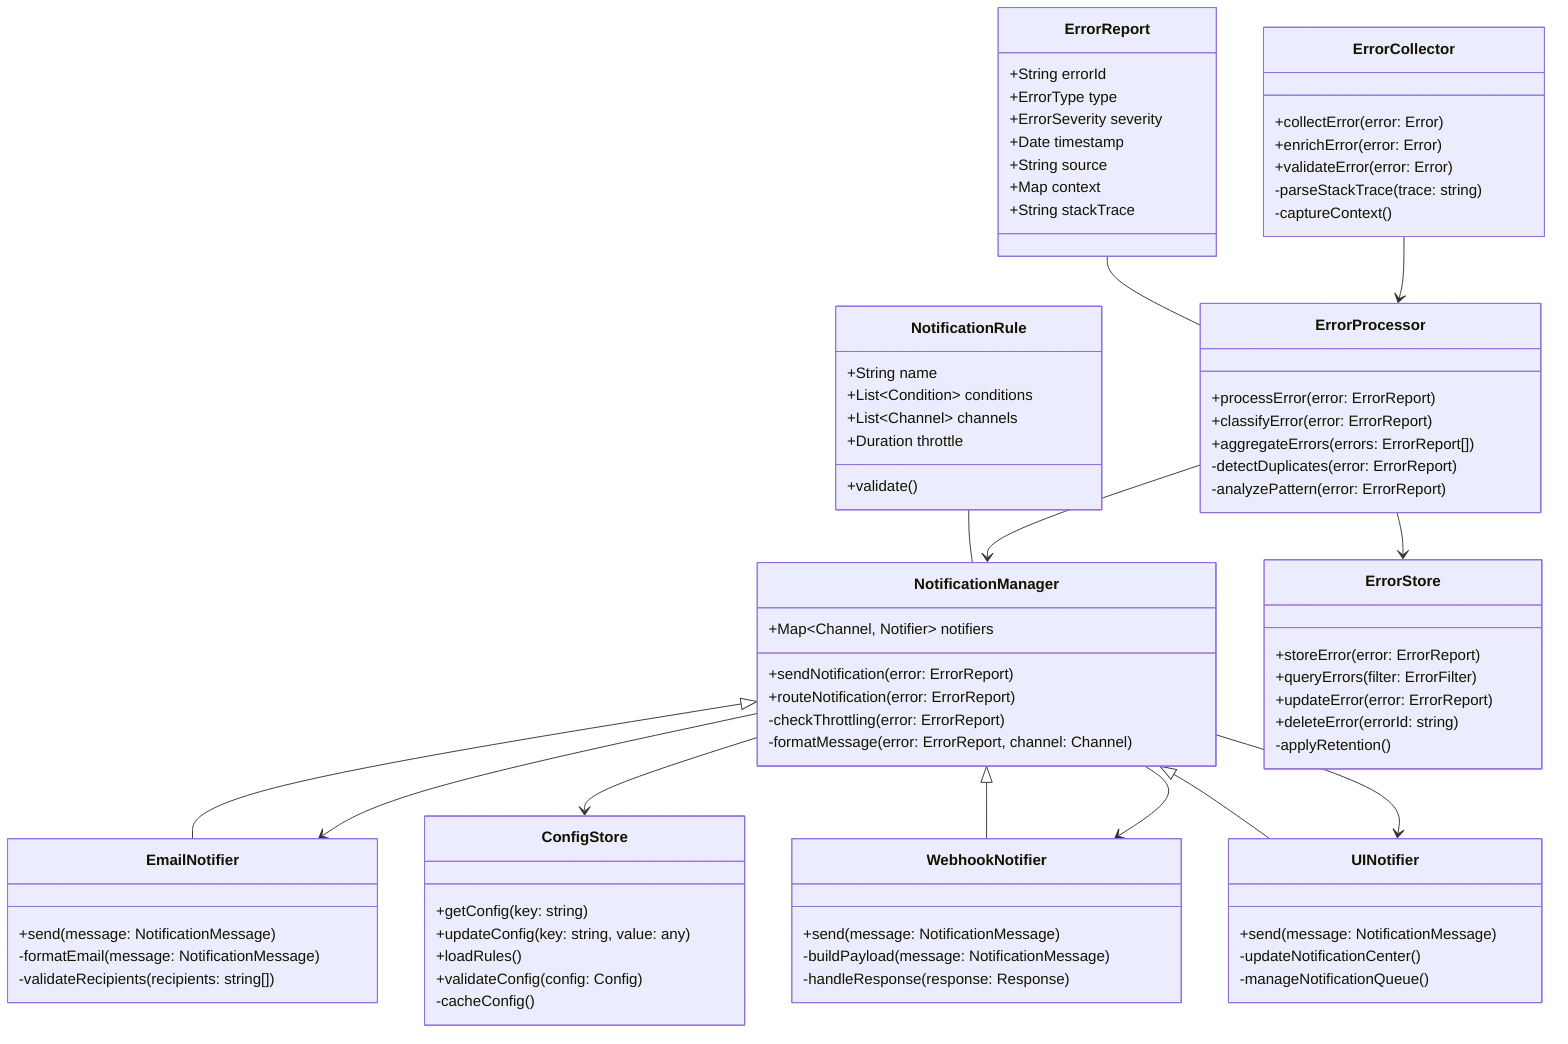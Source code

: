 classDiagram
    class ErrorCollector {
        +collectError(error: Error)
        +enrichError(error: Error)
        +validateError(error: Error)
        -parseStackTrace(trace: string)
        -captureContext()
    }

    class ErrorProcessor {
        +processError(error: ErrorReport)
        +classifyError(error: ErrorReport)
        +aggregateErrors(errors: ErrorReport[])
        -detectDuplicates(error: ErrorReport)
        -analyzePattern(error: ErrorReport)
    }

    class NotificationManager {
        +Map~Channel, Notifier~ notifiers
        +sendNotification(error: ErrorReport)
        +routeNotification(error: ErrorReport)
        -checkThrottling(error: ErrorReport)
        -formatMessage(error: ErrorReport, channel: Channel)
    }

    class ErrorStore {
        +storeError(error: ErrorReport)
        +queryErrors(filter: ErrorFilter)
        +updateError(error: ErrorReport)
        +deleteError(errorId: string)
        -applyRetention()
    }

    class ConfigStore {
        +getConfig(key: string)
        +updateConfig(key: string, value: any)
        +loadRules()
        +validateConfig(config: Config)
        -cacheConfig()
    }

    class EmailNotifier {
        +send(message: NotificationMessage)
        -formatEmail(message: NotificationMessage)
        -validateRecipients(recipients: string[])
    }

    class WebhookNotifier {
        +send(message: NotificationMessage)
        -buildPayload(message: NotificationMessage)
        -handleResponse(response: Response)
    }

    class UINotifier {
        +send(message: NotificationMessage)
        -updateNotificationCenter()
        -manageNotificationQueue()
    }

    class ErrorReport {
        +String errorId
        +ErrorType type
        +ErrorSeverity severity
        +Date timestamp
        +String source
        +Map context
        +String stackTrace
    }

    class NotificationRule {
        +String name
        +List~Condition~ conditions
        +List~Channel~ channels
        +Duration throttle
        +validate()
    }

    ErrorCollector --> ErrorProcessor
    ErrorProcessor --> NotificationManager
    NotificationManager --> EmailNotifier
    NotificationManager --> WebhookNotifier
    NotificationManager --> UINotifier
    ErrorProcessor --> ErrorStore
    NotificationManager --> ConfigStore
    ErrorReport -- ErrorProcessor
    NotificationRule -- NotificationManager
    EmailNotifier --|> NotificationManager
    WebhookNotifier --|> NotificationManager
    UINotifier --|> NotificationManager